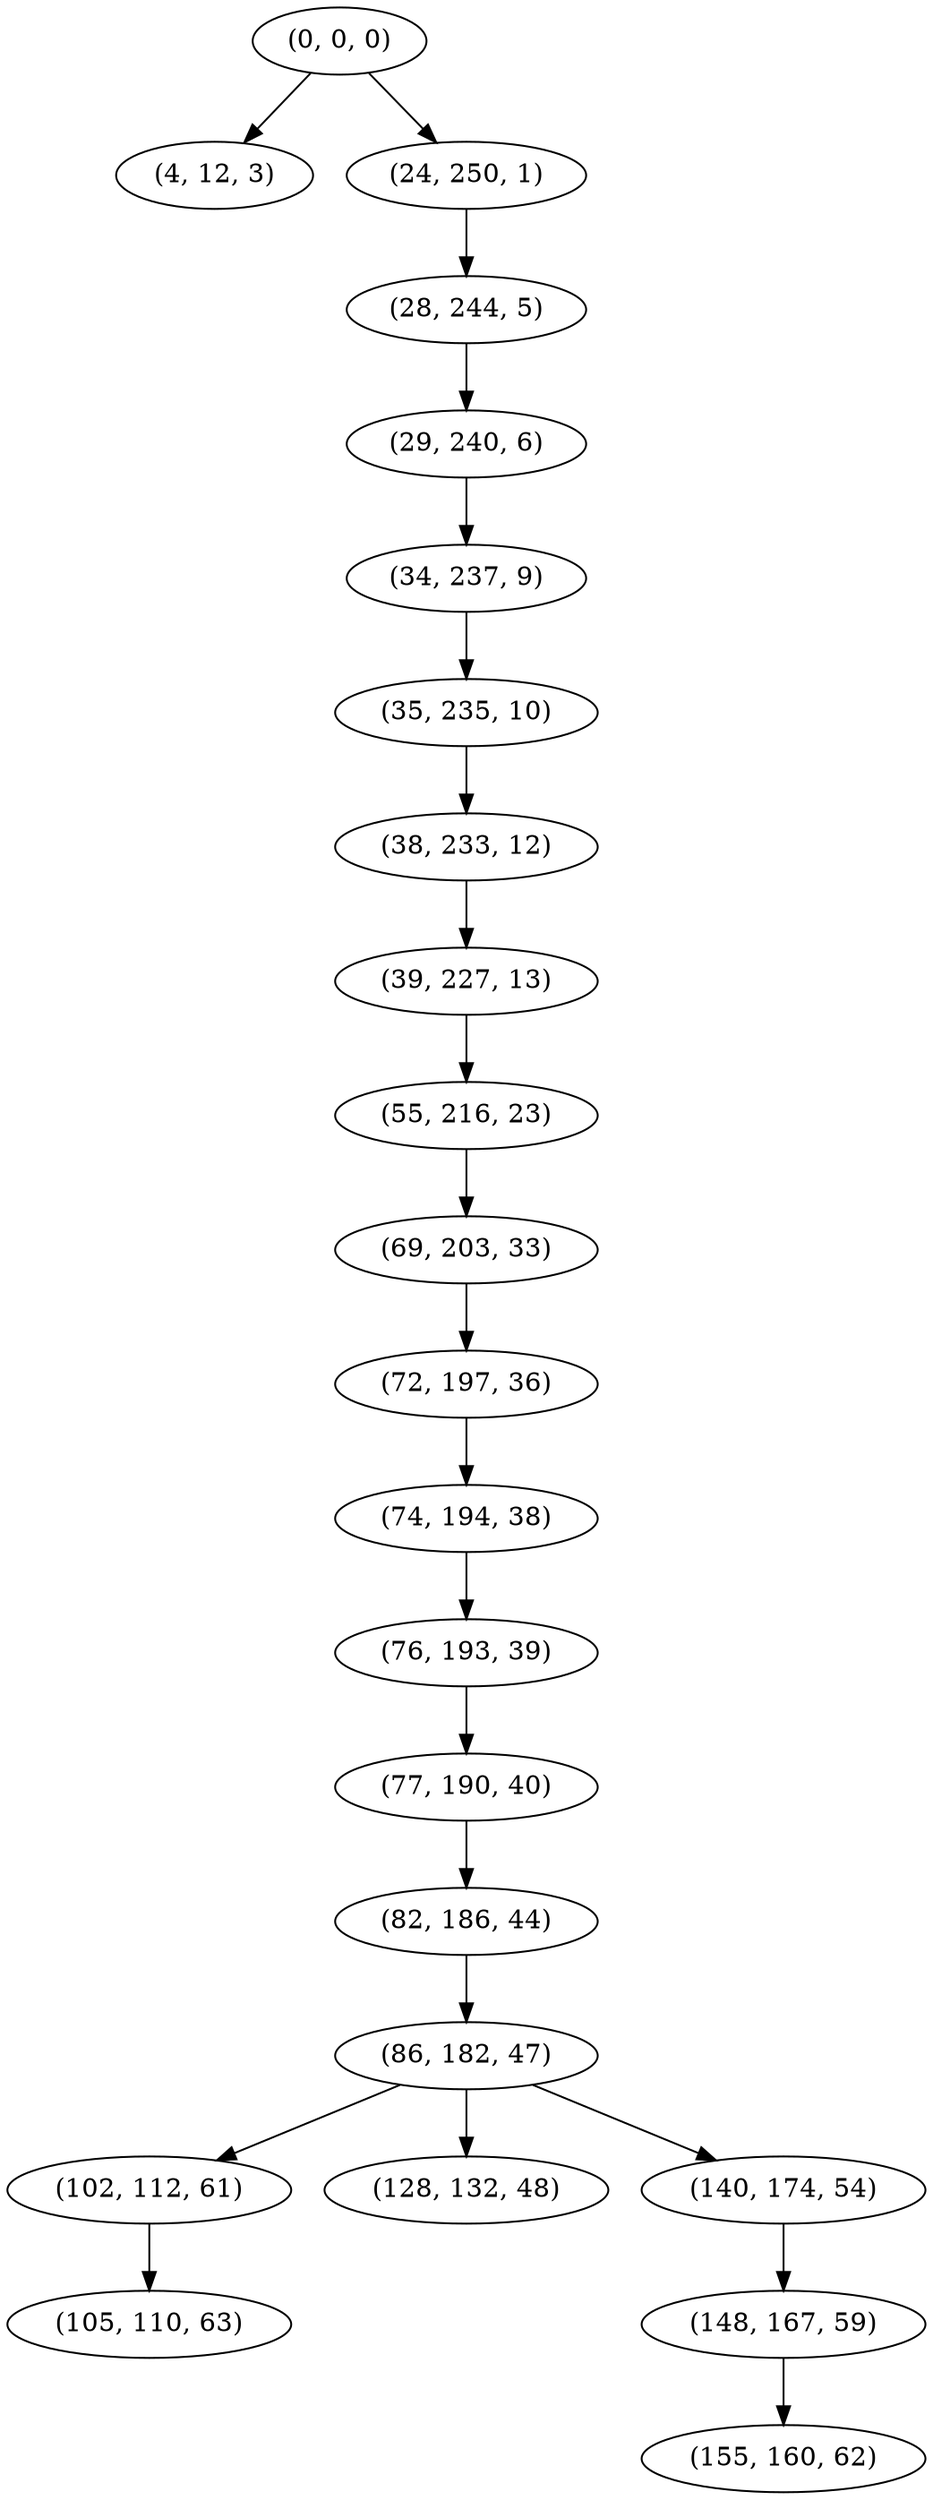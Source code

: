 digraph tree {
    "(0, 0, 0)";
    "(4, 12, 3)";
    "(24, 250, 1)";
    "(28, 244, 5)";
    "(29, 240, 6)";
    "(34, 237, 9)";
    "(35, 235, 10)";
    "(38, 233, 12)";
    "(39, 227, 13)";
    "(55, 216, 23)";
    "(69, 203, 33)";
    "(72, 197, 36)";
    "(74, 194, 38)";
    "(76, 193, 39)";
    "(77, 190, 40)";
    "(82, 186, 44)";
    "(86, 182, 47)";
    "(102, 112, 61)";
    "(105, 110, 63)";
    "(128, 132, 48)";
    "(140, 174, 54)";
    "(148, 167, 59)";
    "(155, 160, 62)";
    "(0, 0, 0)" -> "(4, 12, 3)";
    "(0, 0, 0)" -> "(24, 250, 1)";
    "(24, 250, 1)" -> "(28, 244, 5)";
    "(28, 244, 5)" -> "(29, 240, 6)";
    "(29, 240, 6)" -> "(34, 237, 9)";
    "(34, 237, 9)" -> "(35, 235, 10)";
    "(35, 235, 10)" -> "(38, 233, 12)";
    "(38, 233, 12)" -> "(39, 227, 13)";
    "(39, 227, 13)" -> "(55, 216, 23)";
    "(55, 216, 23)" -> "(69, 203, 33)";
    "(69, 203, 33)" -> "(72, 197, 36)";
    "(72, 197, 36)" -> "(74, 194, 38)";
    "(74, 194, 38)" -> "(76, 193, 39)";
    "(76, 193, 39)" -> "(77, 190, 40)";
    "(77, 190, 40)" -> "(82, 186, 44)";
    "(82, 186, 44)" -> "(86, 182, 47)";
    "(86, 182, 47)" -> "(102, 112, 61)";
    "(86, 182, 47)" -> "(128, 132, 48)";
    "(86, 182, 47)" -> "(140, 174, 54)";
    "(102, 112, 61)" -> "(105, 110, 63)";
    "(140, 174, 54)" -> "(148, 167, 59)";
    "(148, 167, 59)" -> "(155, 160, 62)";
}
